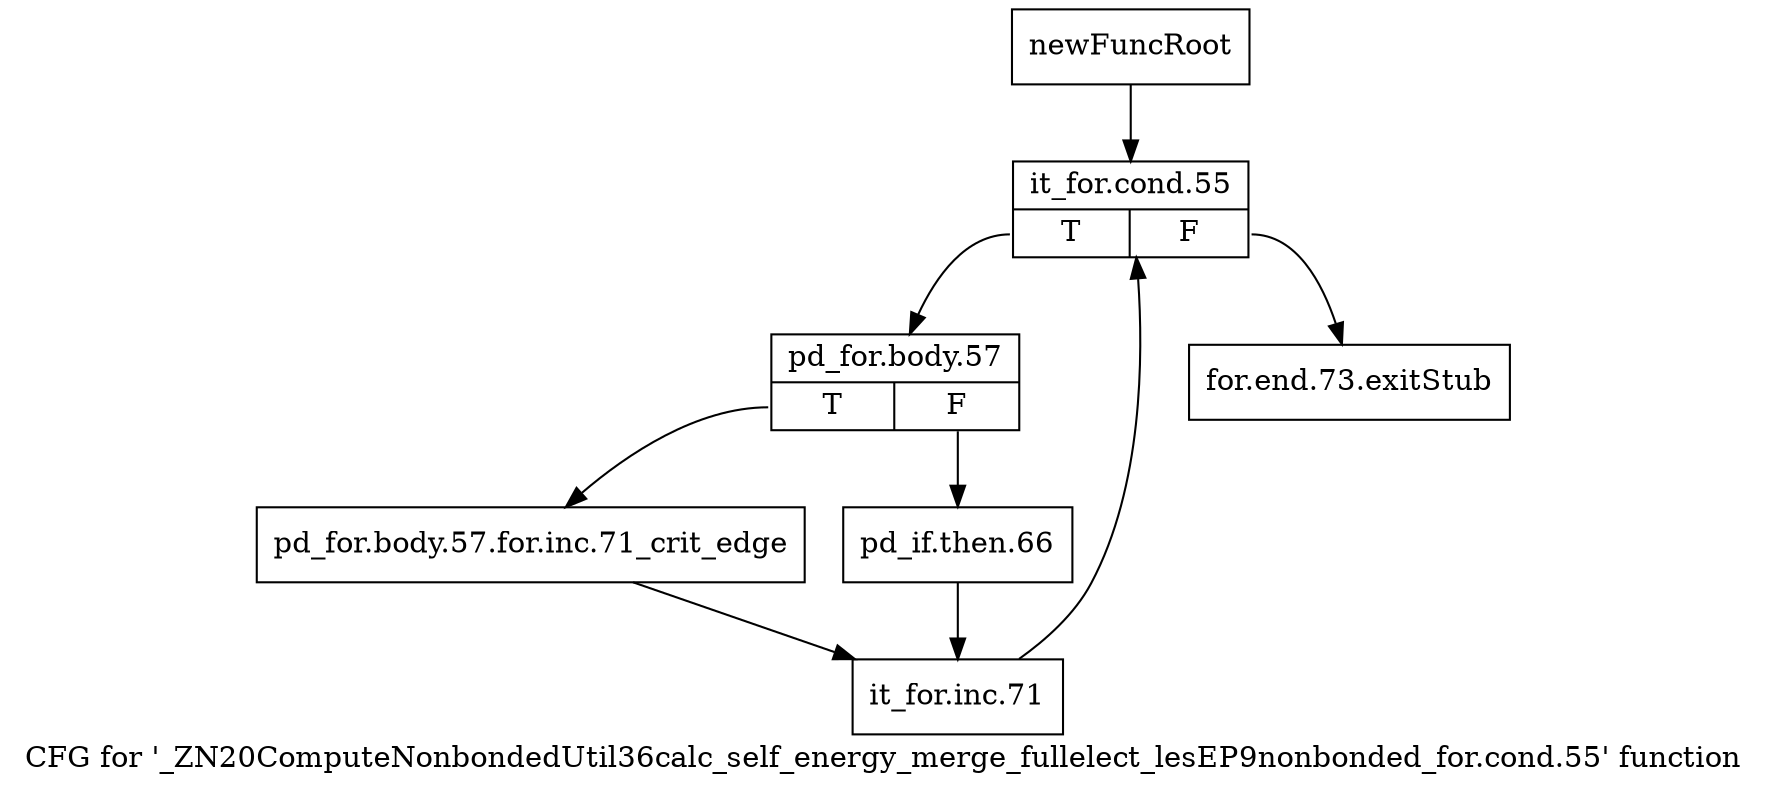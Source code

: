 digraph "CFG for '_ZN20ComputeNonbondedUtil36calc_self_energy_merge_fullelect_lesEP9nonbonded_for.cond.55' function" {
	label="CFG for '_ZN20ComputeNonbondedUtil36calc_self_energy_merge_fullelect_lesEP9nonbonded_for.cond.55' function";

	Node0x213b680 [shape=record,label="{newFuncRoot}"];
	Node0x213b680 -> Node0x213b720;
	Node0x213b6d0 [shape=record,label="{for.end.73.exitStub}"];
	Node0x213b720 [shape=record,label="{it_for.cond.55|{<s0>T|<s1>F}}"];
	Node0x213b720:s0 -> Node0x213b770;
	Node0x213b720:s1 -> Node0x213b6d0;
	Node0x213b770 [shape=record,label="{pd_for.body.57|{<s0>T|<s1>F}}"];
	Node0x213b770:s0 -> Node0x213b810;
	Node0x213b770:s1 -> Node0x213b7c0;
	Node0x213b7c0 [shape=record,label="{pd_if.then.66}"];
	Node0x213b7c0 -> Node0x213b860;
	Node0x213b810 [shape=record,label="{pd_for.body.57.for.inc.71_crit_edge}"];
	Node0x213b810 -> Node0x213b860;
	Node0x213b860 [shape=record,label="{it_for.inc.71}"];
	Node0x213b860 -> Node0x213b720;
}
